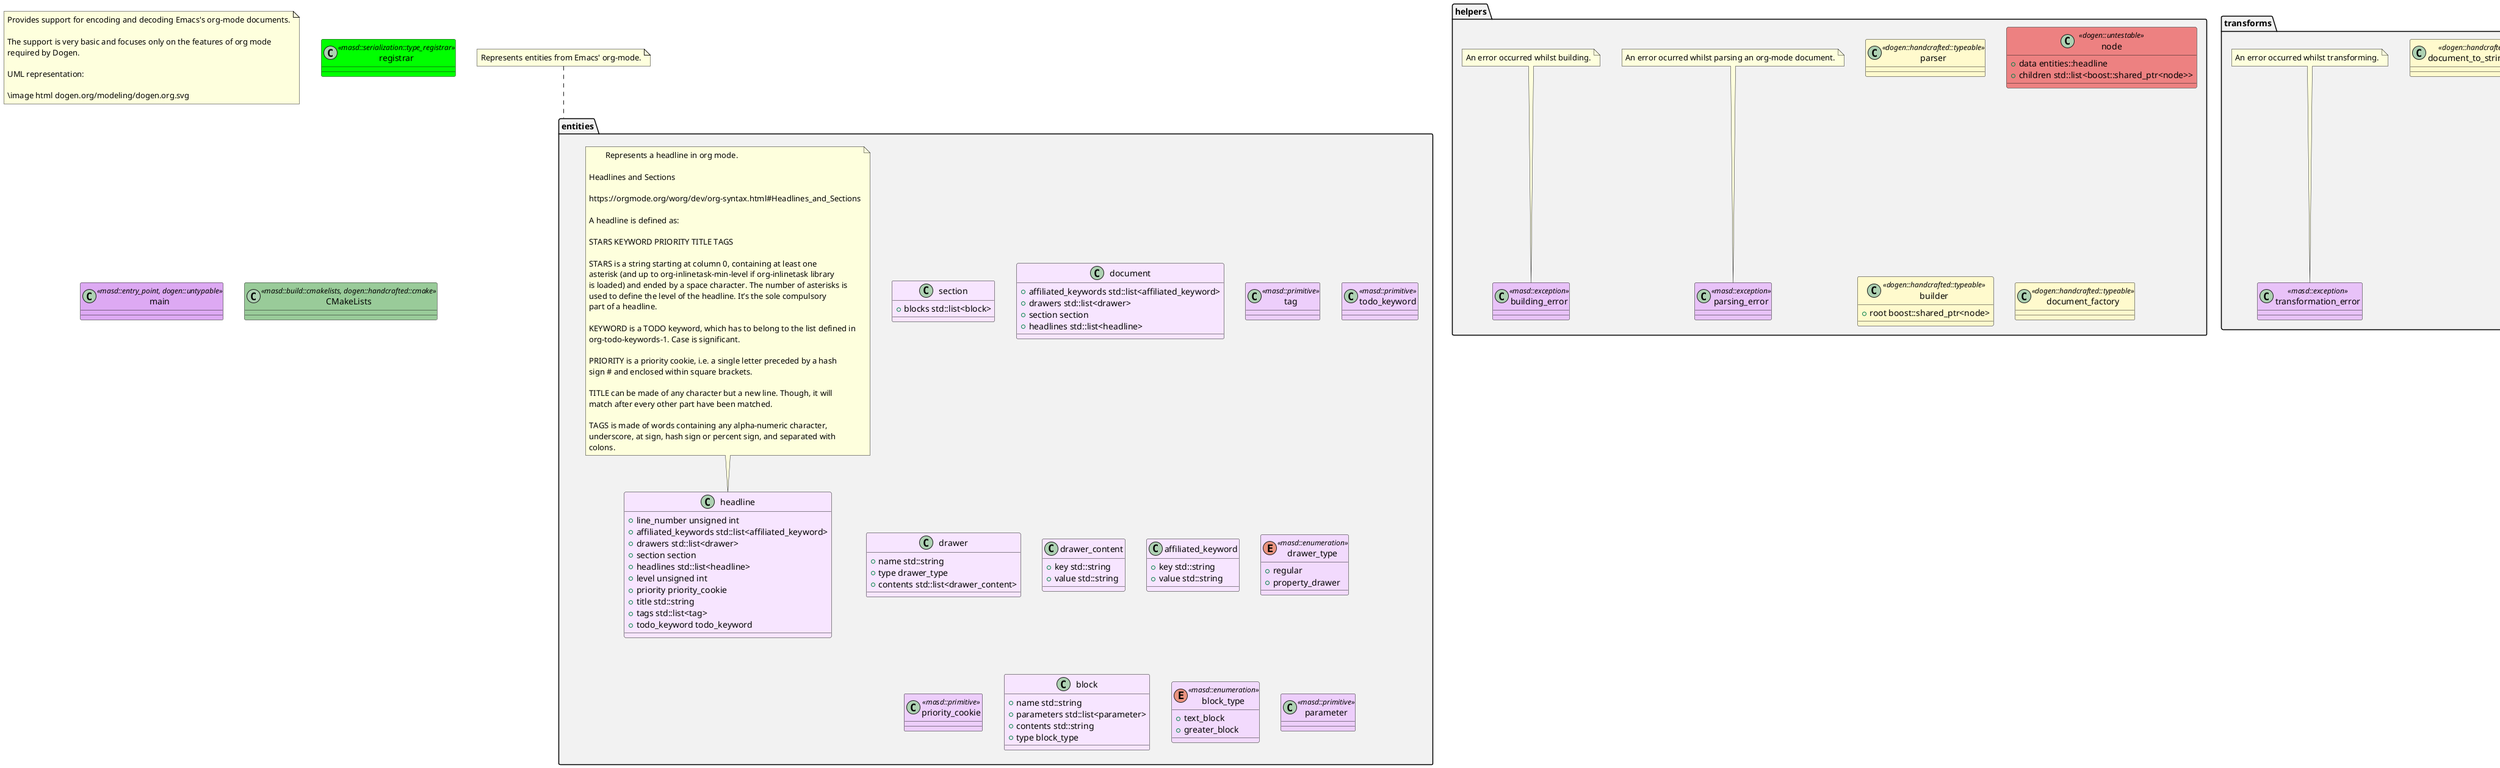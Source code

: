 @startuml
set namespaceSeparator ::
note as N1
Provides support for encoding and decoding Emacs's org-mode documents.

The support is very basic and focuses only on the features of org mode
required by Dogen.

UML representation:

\image html dogen.org/modeling/dogen.org.svg
end note

namespace entities #F2F2F2 {
    class section #F7E5FF {
        +{field} blocks std::list<block>
    }

    class document #F7E5FF {
        +{field} affiliated_keywords std::list<affiliated_keyword>
        +{field} drawers std::list<drawer>
        +{field} section section
        +{field} headlines std::list<headline>
    }

    class headline #F7E5FF {
        +{field} line_number unsigned int
        +{field} affiliated_keywords std::list<affiliated_keyword>
        +{field} drawers std::list<drawer>
        +{field} section section
        +{field} headlines std::list<headline>
        +{field} level unsigned int
        +{field} priority priority_cookie
        +{field} title std::string
        +{field} tags std::list<tag>
        +{field} todo_keyword todo_keyword
    }

    note top of  headline
        Represents a headline in org mode.

Headlines and Sections

https://orgmode.org/worg/dev/org-syntax.html#Headlines_and_Sections

A headline is defined as:

STARS KEYWORD PRIORITY TITLE TAGS

STARS is a string starting at column 0, containing at least one
asterisk (and up to org-inlinetask-min-level if org-inlinetask library
is loaded) and ended by a space character. The number of asterisks is
used to define the level of the headline. It’s the sole compulsory
part of a headline.

KEYWORD is a TODO keyword, which has to belong to the list defined in
org-todo-keywords-1. Case is significant.

PRIORITY is a priority cookie, i.e. a single letter preceded by a hash
sign # and enclosed within square brackets.

TITLE can be made of any character but a new line. Though, it will
match after every other part have been matched.

TAGS is made of words containing any alpha-numeric character,
underscore, at sign, hash sign or percent sign, and separated with
colons.
    end note

    class tag <<masd::primitive>> #EDCEFB {
    }

    class todo_keyword <<masd::primitive>> #EDCEFB {
    }

    class drawer #F7E5FF {
        +{field} name std::string
        +{field} type drawer_type
        +{field} contents std::list<drawer_content>
    }

    class drawer_content #F7E5FF {
        +{field} key std::string
        +{field} value std::string
    }

    class affiliated_keyword #F7E5FF {
        +{field} key std::string
        +{field} value std::string
    }

    enum drawer_type <<masd::enumeration>> #F2DAFD {
        +{field} regular
        +{field} property_drawer
    }

    class priority_cookie <<masd::primitive>> #EDCEFB {
    }

    class block #F7E5FF {
        +{field} name std::string
        +{field} parameters std::list<parameter>
        +{field} contents std::string
        +{field} type block_type
    }

    enum block_type <<masd::enumeration>> #F2DAFD {
        +{field} text_block
        +{field} greater_block
    }

    class parameter <<masd::primitive>> #EDCEFB {
    }

}

note top of  entities
    Represents entities from Emacs' org-mode.
end note

class registrar <<masd::serialization::type_registrar>> #00FF00 {
}

class main <<masd::entry_point, dogen::untypable>> #DDA9F3 {
}

class CMakeLists <<masd::build::cmakelists, dogen::handcrafted::cmake>> #99CB99 {
}

namespace transforms #F2F2F2 {
    class string_to_document_transform <<dogen::handcrafted::typeable>> #FFFACD {
    }

    class document_to_string_transform <<dogen::handcrafted::typeable>> #FFFACD {
    }

    class transformation_error <<masd::exception>> #E8C2F8 {
    }

    note top of  transformation_error
        An error occurred whilst transforming.
    end note

}

namespace helpers #F2F2F2 {
    class parser <<dogen::handcrafted::typeable>> #FFFACD {
    }

    class parsing_error <<masd::exception>> #E8C2F8 {
    }

    note top of  parsing_error
        An error ocurred whilst parsing an org-mode document.
    end note

    class node <<dogen::untestable>> #ED8181 {
        +{field} data entities::headline
        +{field} children std::list<boost::shared_ptr<node>>
    }

    class builder <<dogen::handcrafted::typeable>> #FFFACD {
        +{field} root boost::shared_ptr<node>
    }

    class building_error <<masd::exception>> #E8C2F8 {
    }

    note top of  building_error
        An error occurred whilst building.
    end note

    class document_factory <<dogen::handcrafted::typeable>> #FFFACD {
    }

}

@enduml
